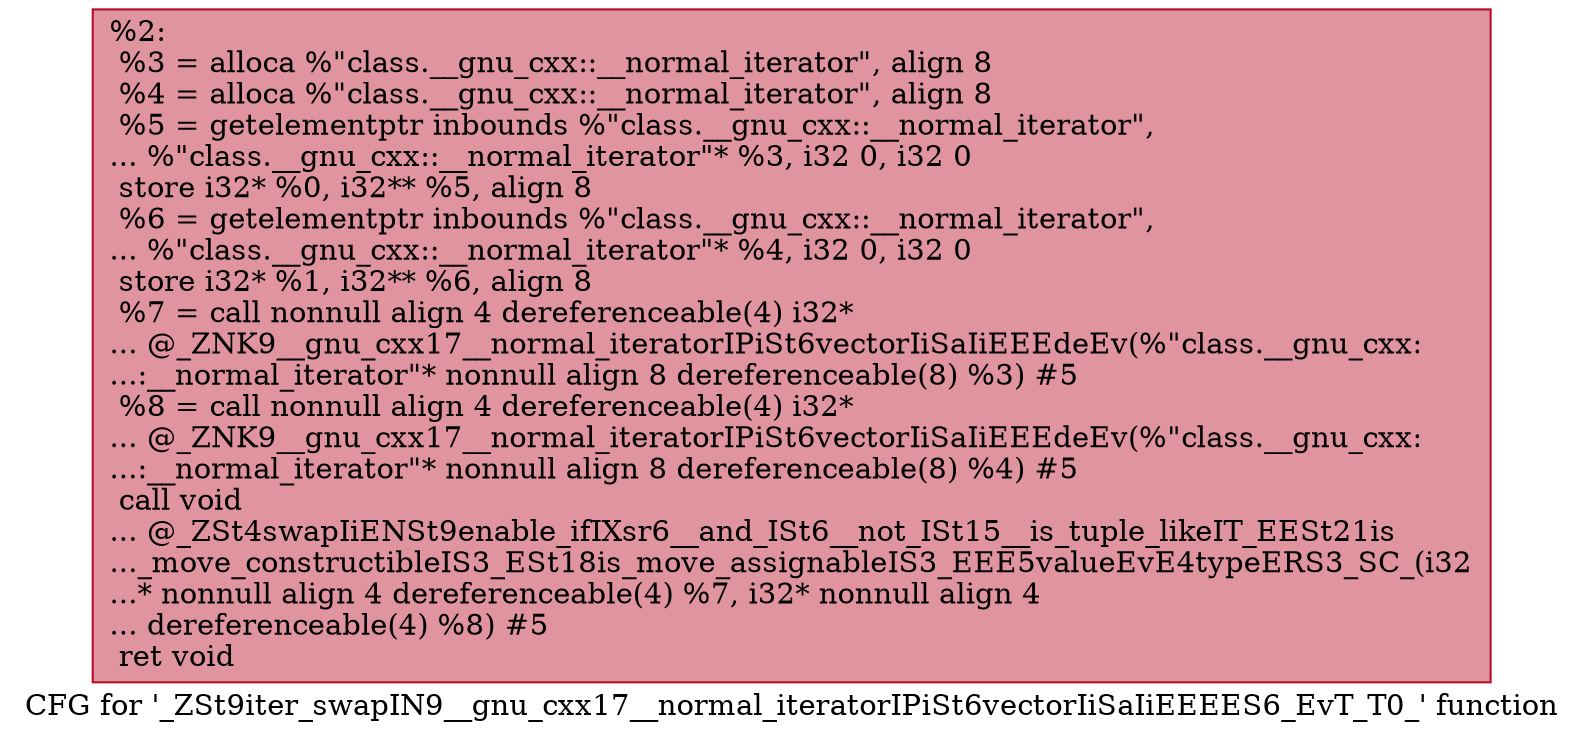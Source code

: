 digraph "CFG for '_ZSt9iter_swapIN9__gnu_cxx17__normal_iteratorIPiSt6vectorIiSaIiEEEES6_EvT_T0_' function" {
	label="CFG for '_ZSt9iter_swapIN9__gnu_cxx17__normal_iteratorIPiSt6vectorIiSaIiEEEES6_EvT_T0_' function";

	Node0x55d937e16e40 [shape=record,color="#b70d28ff", style=filled, fillcolor="#b70d2870",label="{%2:\l  %3 = alloca %\"class.__gnu_cxx::__normal_iterator\", align 8\l  %4 = alloca %\"class.__gnu_cxx::__normal_iterator\", align 8\l  %5 = getelementptr inbounds %\"class.__gnu_cxx::__normal_iterator\",\l... %\"class.__gnu_cxx::__normal_iterator\"* %3, i32 0, i32 0\l  store i32* %0, i32** %5, align 8\l  %6 = getelementptr inbounds %\"class.__gnu_cxx::__normal_iterator\",\l... %\"class.__gnu_cxx::__normal_iterator\"* %4, i32 0, i32 0\l  store i32* %1, i32** %6, align 8\l  %7 = call nonnull align 4 dereferenceable(4) i32*\l... @_ZNK9__gnu_cxx17__normal_iteratorIPiSt6vectorIiSaIiEEEdeEv(%\"class.__gnu_cxx:\l...:__normal_iterator\"* nonnull align 8 dereferenceable(8) %3) #5\l  %8 = call nonnull align 4 dereferenceable(4) i32*\l... @_ZNK9__gnu_cxx17__normal_iteratorIPiSt6vectorIiSaIiEEEdeEv(%\"class.__gnu_cxx:\l...:__normal_iterator\"* nonnull align 8 dereferenceable(8) %4) #5\l  call void\l... @_ZSt4swapIiENSt9enable_ifIXsr6__and_ISt6__not_ISt15__is_tuple_likeIT_EESt21is\l..._move_constructibleIS3_ESt18is_move_assignableIS3_EEE5valueEvE4typeERS3_SC_(i32\l...* nonnull align 4 dereferenceable(4) %7, i32* nonnull align 4\l... dereferenceable(4) %8) #5\l  ret void\l}"];
}
